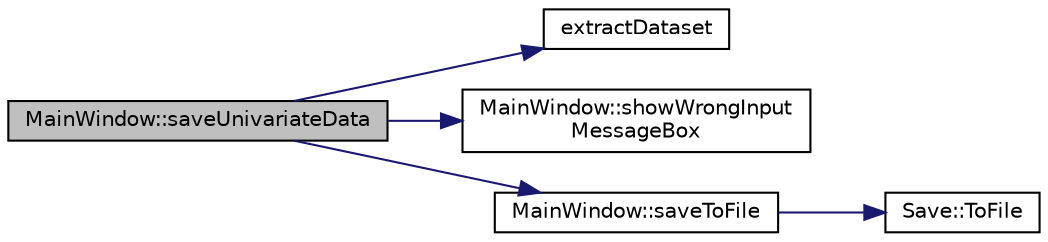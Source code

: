 digraph "MainWindow::saveUnivariateData"
{
  bgcolor="transparent";
  edge [fontname="Helvetica",fontsize="10",labelfontname="Helvetica",labelfontsize="10"];
  node [fontname="Helvetica",fontsize="10",shape=record];
  rankdir="LR";
  Node171 [label="MainWindow::saveUnivariateData",height=0.2,width=0.4,color="black", fillcolor="grey75", style="filled", fontcolor="black"];
  Node171 -> Node172 [color="midnightblue",fontsize="10",style="solid",fontname="Helvetica"];
  Node172 [label="extractDataset",height=0.2,width=0.4,color="black",URL="$mainwindow_8cpp.html#aec57b33b02b04491b2c42bb7654bf203"];
  Node171 -> Node173 [color="midnightblue",fontsize="10",style="solid",fontname="Helvetica"];
  Node173 [label="MainWindow::showWrongInput\lMessageBox",height=0.2,width=0.4,color="black",URL="$class_main_window.html#ab550cad5c29365827496dfe01bf5409b",tooltip="잘못된 입력에 대한 경고 메시지를 출력합니다. "];
  Node171 -> Node174 [color="midnightblue",fontsize="10",style="solid",fontname="Helvetica"];
  Node174 [label="MainWindow::saveToFile",height=0.2,width=0.4,color="black",URL="$class_main_window.html#a9ad7bdea1ad897bca9007f40b6cbee8f",tooltip="파일 다이얼로그를 사용하여 텍스트를 파일로 저장합니다. "];
  Node174 -> Node175 [color="midnightblue",fontsize="10",style="solid",fontname="Helvetica"];
  Node175 [label="Save::ToFile",height=0.2,width=0.4,color="black",URL="$class_save.html#aaa4104c8372e6d184c580a1933c0c03f",tooltip="텍스트를 새로운 파일을 생성하여 저장합니다. "];
}
